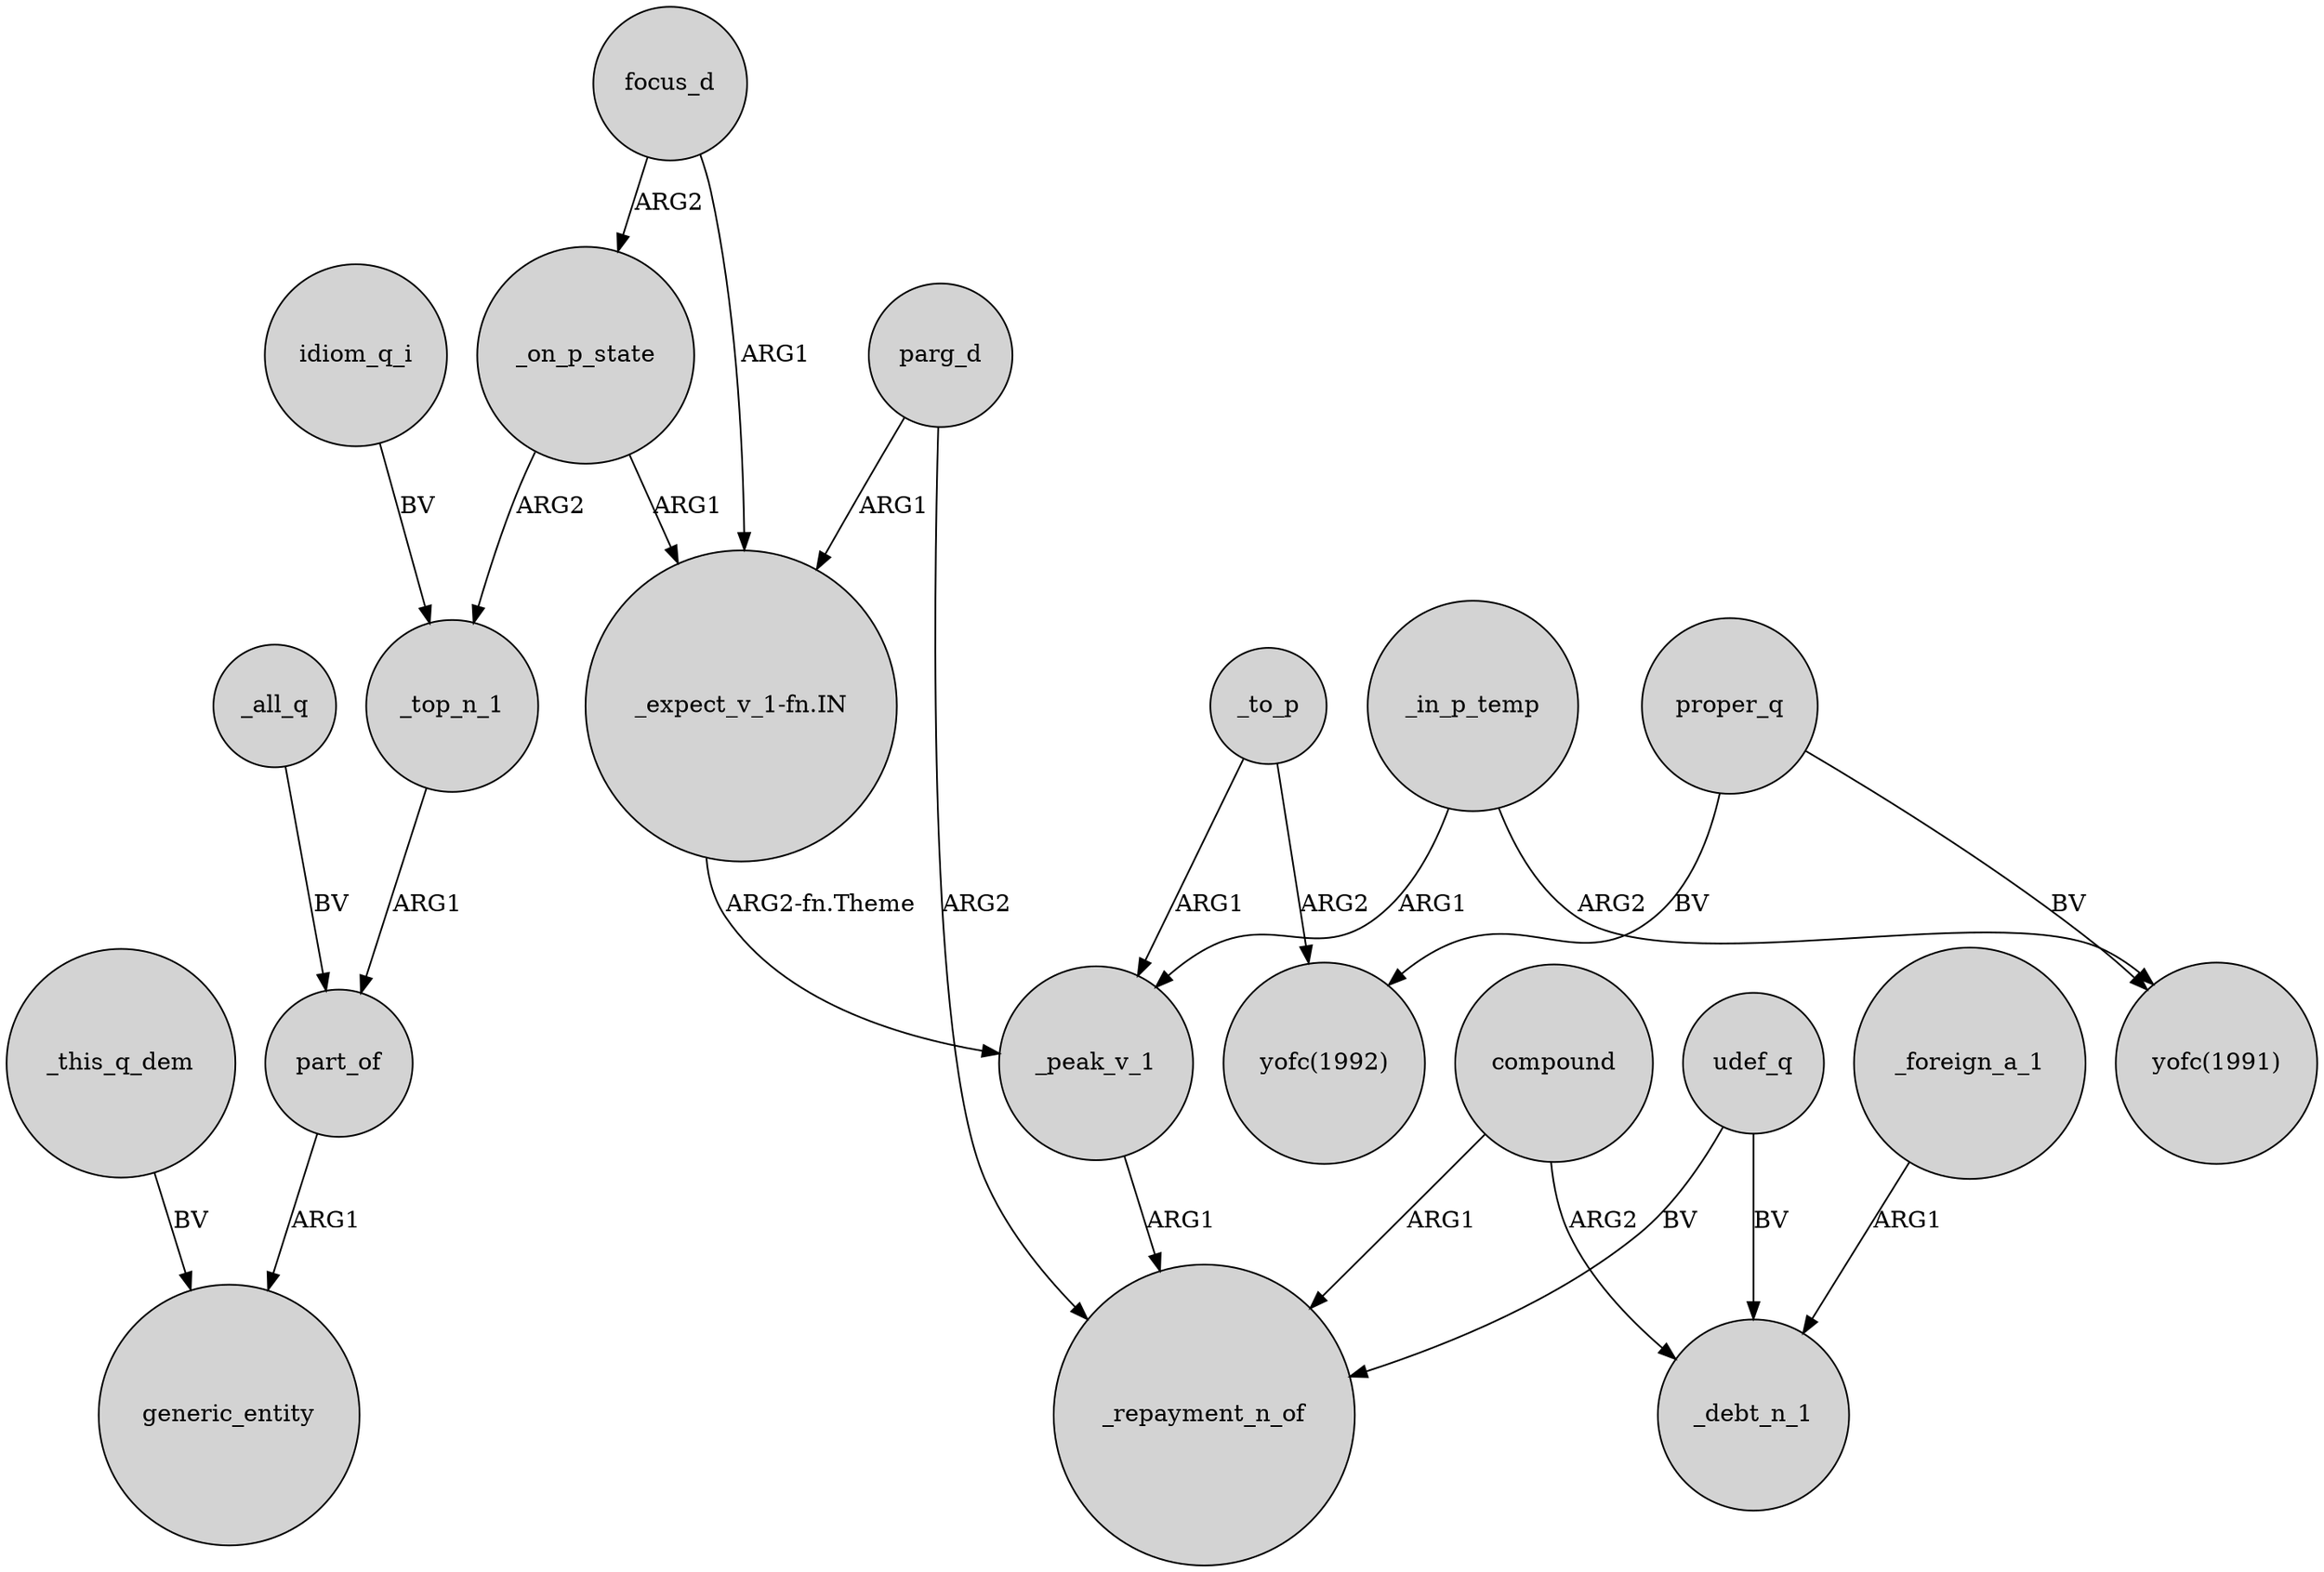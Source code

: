 digraph {
	node [shape=circle style=filled]
	_all_q -> part_of [label=BV]
	_to_p -> "yofc(1992)" [label=ARG2]
	"_expect_v_1-fn.IN" -> _peak_v_1 [label="ARG2-fn.Theme"]
	_peak_v_1 -> _repayment_n_of [label=ARG1]
	udef_q -> _debt_n_1 [label=BV]
	focus_d -> _on_p_state [label=ARG2]
	parg_d -> _repayment_n_of [label=ARG2]
	udef_q -> _repayment_n_of [label=BV]
	_on_p_state -> _top_n_1 [label=ARG2]
	proper_q -> "yofc(1991)" [label=BV]
	_to_p -> _peak_v_1 [label=ARG1]
	compound -> _debt_n_1 [label=ARG2]
	proper_q -> "yofc(1992)" [label=BV]
	part_of -> generic_entity [label=ARG1]
	focus_d -> "_expect_v_1-fn.IN" [label=ARG1]
	compound -> _repayment_n_of [label=ARG1]
	_top_n_1 -> part_of [label=ARG1]
	_this_q_dem -> generic_entity [label=BV]
	parg_d -> "_expect_v_1-fn.IN" [label=ARG1]
	_foreign_a_1 -> _debt_n_1 [label=ARG1]
	idiom_q_i -> _top_n_1 [label=BV]
	_on_p_state -> "_expect_v_1-fn.IN" [label=ARG1]
	_in_p_temp -> _peak_v_1 [label=ARG1]
	_in_p_temp -> "yofc(1991)" [label=ARG2]
}
